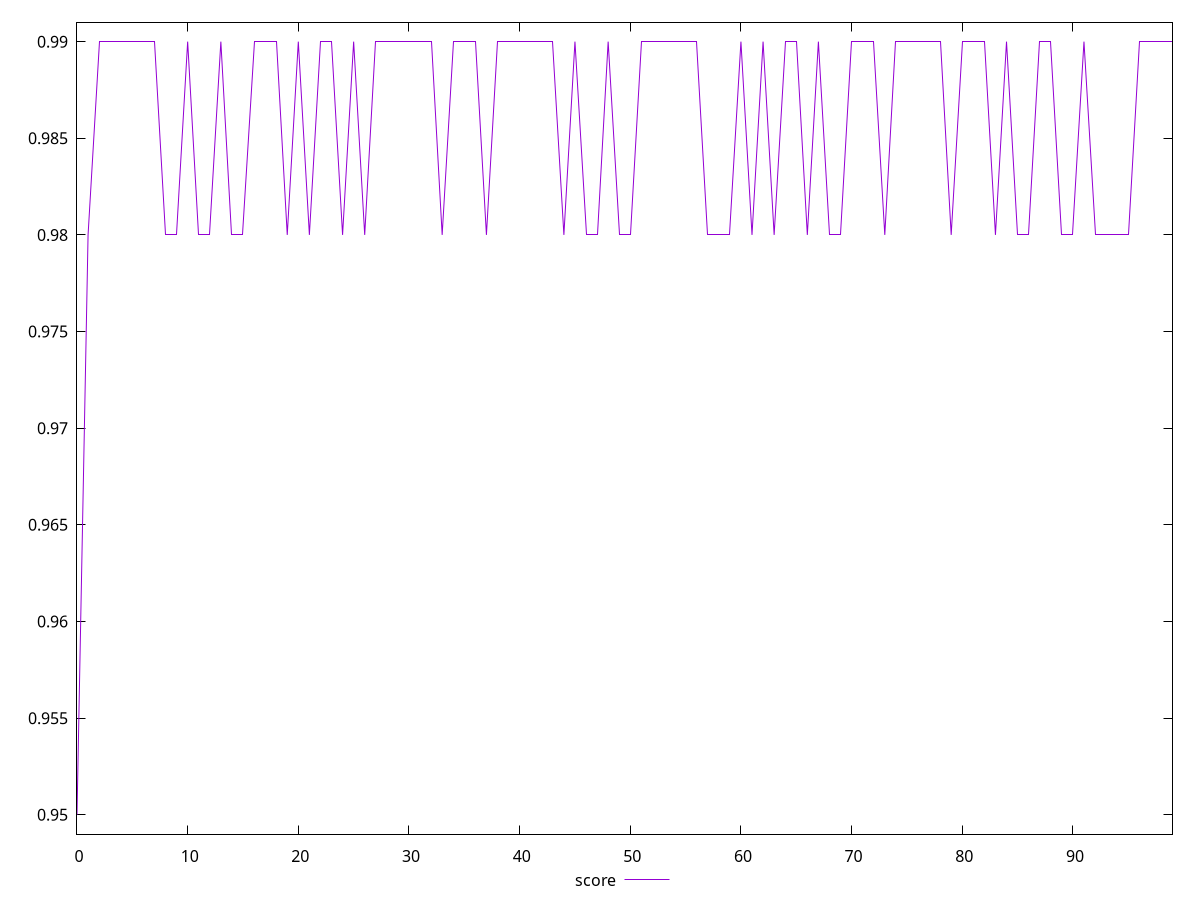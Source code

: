 reset

$score <<EOF
0 0.95
1 0.98
2 0.99
3 0.99
4 0.99
5 0.99
6 0.99
7 0.99
8 0.98
9 0.98
10 0.99
11 0.98
12 0.98
13 0.99
14 0.98
15 0.98
16 0.99
17 0.99
18 0.99
19 0.98
20 0.99
21 0.98
22 0.99
23 0.99
24 0.98
25 0.99
26 0.98
27 0.99
28 0.99
29 0.99
30 0.99
31 0.99
32 0.99
33 0.98
34 0.99
35 0.99
36 0.99
37 0.98
38 0.99
39 0.99
40 0.99
41 0.99
42 0.99
43 0.99
44 0.98
45 0.99
46 0.98
47 0.98
48 0.99
49 0.98
50 0.98
51 0.99
52 0.99
53 0.99
54 0.99
55 0.99
56 0.99
57 0.98
58 0.98
59 0.98
60 0.99
61 0.98
62 0.99
63 0.98
64 0.99
65 0.99
66 0.98
67 0.99
68 0.98
69 0.98
70 0.99
71 0.99
72 0.99
73 0.98
74 0.99
75 0.99
76 0.99
77 0.99
78 0.99
79 0.98
80 0.99
81 0.99
82 0.99
83 0.98
84 0.99
85 0.98
86 0.98
87 0.99
88 0.99
89 0.98
90 0.98
91 0.99
92 0.98
93 0.98
94 0.98
95 0.98
96 0.99
97 0.99
98 0.99
99 0.99
EOF

set key outside below
set xrange [0:99]
set yrange [0.949:0.991]
set trange [0.949:0.991]
set terminal svg size 640, 500 enhanced background rgb 'white'
set output "report_00018_2021-02-10T15-25-16.877Z/bootup-time/samples/pages+cached/score/values.svg"

plot $score title "score" with line

reset
